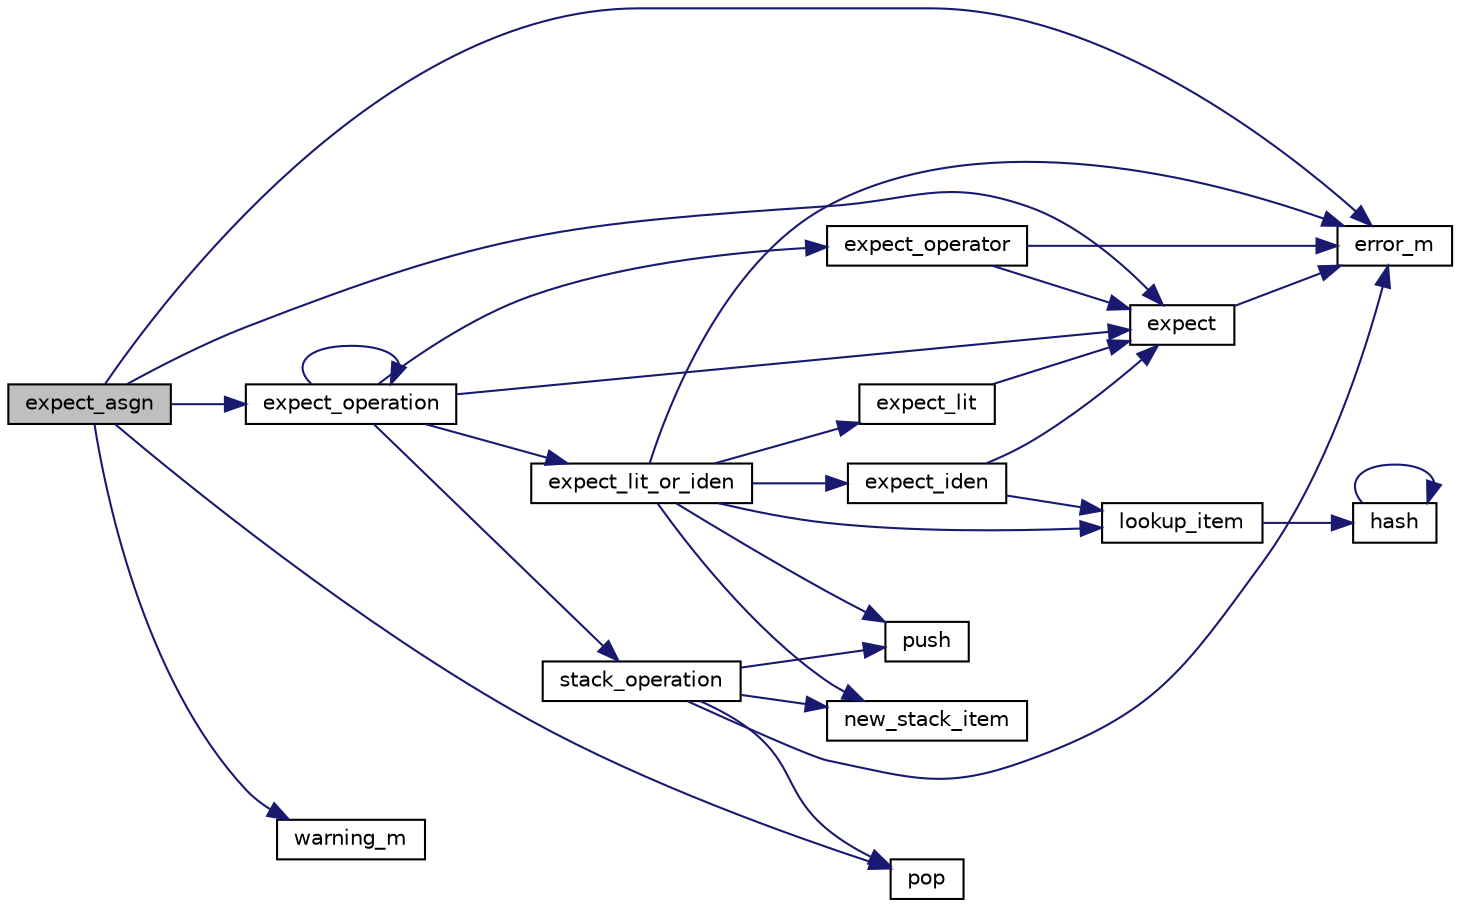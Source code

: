 digraph "expect_asgn"
{
  edge [fontname="Helvetica",fontsize="10",labelfontname="Helvetica",labelfontsize="10"];
  node [fontname="Helvetica",fontsize="10",shape=record];
  rankdir="LR";
  Node125 [label="expect_asgn",height=0.2,width=0.4,color="black", fillcolor="grey75", style="filled", fontcolor="black"];
  Node125 -> Node126 [color="midnightblue",fontsize="10",style="solid"];
  Node126 [label="error_m",height=0.2,width=0.4,color="black", fillcolor="white", style="filled",URL="$console_8c.html#a5525b26bfe0ba2f54d8d891fdaea0d7c"];
  Node125 -> Node127 [color="midnightblue",fontsize="10",style="solid"];
  Node127 [label="expect",height=0.2,width=0.4,color="black", fillcolor="white", style="filled",URL="$parser_8c.html#af7dc467eed15caf818332c1b225e4d51"];
  Node127 -> Node126 [color="midnightblue",fontsize="10",style="solid"];
  Node125 -> Node128 [color="midnightblue",fontsize="10",style="solid"];
  Node128 [label="expect_operation",height=0.2,width=0.4,color="black", fillcolor="white", style="filled",URL="$parser_8c.html#a12397dfec2ce19c111a7ca9e36fb1cab"];
  Node128 -> Node127 [color="midnightblue",fontsize="10",style="solid"];
  Node128 -> Node128 [color="midnightblue",fontsize="10",style="solid"];
  Node128 -> Node129 [color="midnightblue",fontsize="10",style="solid"];
  Node129 [label="expect_lit_or_iden",height=0.2,width=0.4,color="black", fillcolor="white", style="filled",URL="$parser_8c.html#a9f0e4ae8bffd096605ec27a3c90ec51e"];
  Node129 -> Node130 [color="midnightblue",fontsize="10",style="solid"];
  Node130 [label="expect_lit",height=0.2,width=0.4,color="black", fillcolor="white", style="filled",URL="$parser_8c.html#af9a8c2686d508b84e7ecdc0bef925812"];
  Node130 -> Node127 [color="midnightblue",fontsize="10",style="solid"];
  Node129 -> Node131 [color="midnightblue",fontsize="10",style="solid"];
  Node131 [label="new_stack_item",height=0.2,width=0.4,color="black", fillcolor="white", style="filled",URL="$stack_8c.html#a269688cdb9d9d504c2c96e87b88cee87"];
  Node129 -> Node132 [color="midnightblue",fontsize="10",style="solid"];
  Node132 [label="push",height=0.2,width=0.4,color="black", fillcolor="white", style="filled",URL="$stack_8c.html#a9cae98f023eef9eead38a47d0fffb07d"];
  Node129 -> Node133 [color="midnightblue",fontsize="10",style="solid"];
  Node133 [label="expect_iden",height=0.2,width=0.4,color="black", fillcolor="white", style="filled",URL="$parser_8c.html#a2644e22300d855b464dc9b1a74e2ca23"];
  Node133 -> Node127 [color="midnightblue",fontsize="10",style="solid"];
  Node133 -> Node134 [color="midnightblue",fontsize="10",style="solid"];
  Node134 [label="lookup_item",height=0.2,width=0.4,color="black", fillcolor="white", style="filled",URL="$hashtable_8c.html#a372b12ef7349306acaa7a4d4ab1bac4d"];
  Node134 -> Node135 [color="midnightblue",fontsize="10",style="solid"];
  Node135 [label="hash",height=0.2,width=0.4,color="black", fillcolor="white", style="filled",URL="$hashtable_8c.html#a2fa53544d2918e028d920409ac006b33"];
  Node135 -> Node135 [color="midnightblue",fontsize="10",style="solid"];
  Node129 -> Node134 [color="midnightblue",fontsize="10",style="solid"];
  Node129 -> Node126 [color="midnightblue",fontsize="10",style="solid"];
  Node128 -> Node136 [color="midnightblue",fontsize="10",style="solid"];
  Node136 [label="expect_operator",height=0.2,width=0.4,color="black", fillcolor="white", style="filled",URL="$parser_8c.html#ae105b811c4f03fbab3d1901ca031ce6c"];
  Node136 -> Node127 [color="midnightblue",fontsize="10",style="solid"];
  Node136 -> Node126 [color="midnightblue",fontsize="10",style="solid"];
  Node128 -> Node137 [color="midnightblue",fontsize="10",style="solid"];
  Node137 [label="stack_operation",height=0.2,width=0.4,color="black", fillcolor="white", style="filled",URL="$stack_8c.html#ae5a2bc7523f38afa7346d3ab3be59463"];
  Node137 -> Node138 [color="midnightblue",fontsize="10",style="solid"];
  Node138 [label="pop",height=0.2,width=0.4,color="black", fillcolor="white", style="filled",URL="$stack_8c.html#a5a42edbe7096f4ca31143f8ed5f31f66"];
  Node137 -> Node126 [color="midnightblue",fontsize="10",style="solid"];
  Node137 -> Node131 [color="midnightblue",fontsize="10",style="solid"];
  Node137 -> Node132 [color="midnightblue",fontsize="10",style="solid"];
  Node125 -> Node138 [color="midnightblue",fontsize="10",style="solid"];
  Node125 -> Node139 [color="midnightblue",fontsize="10",style="solid"];
  Node139 [label="warning_m",height=0.2,width=0.4,color="black", fillcolor="white", style="filled",URL="$console_8c.html#a69a394e08bdcf1cabcbdc6dbc12c79bc"];
}
